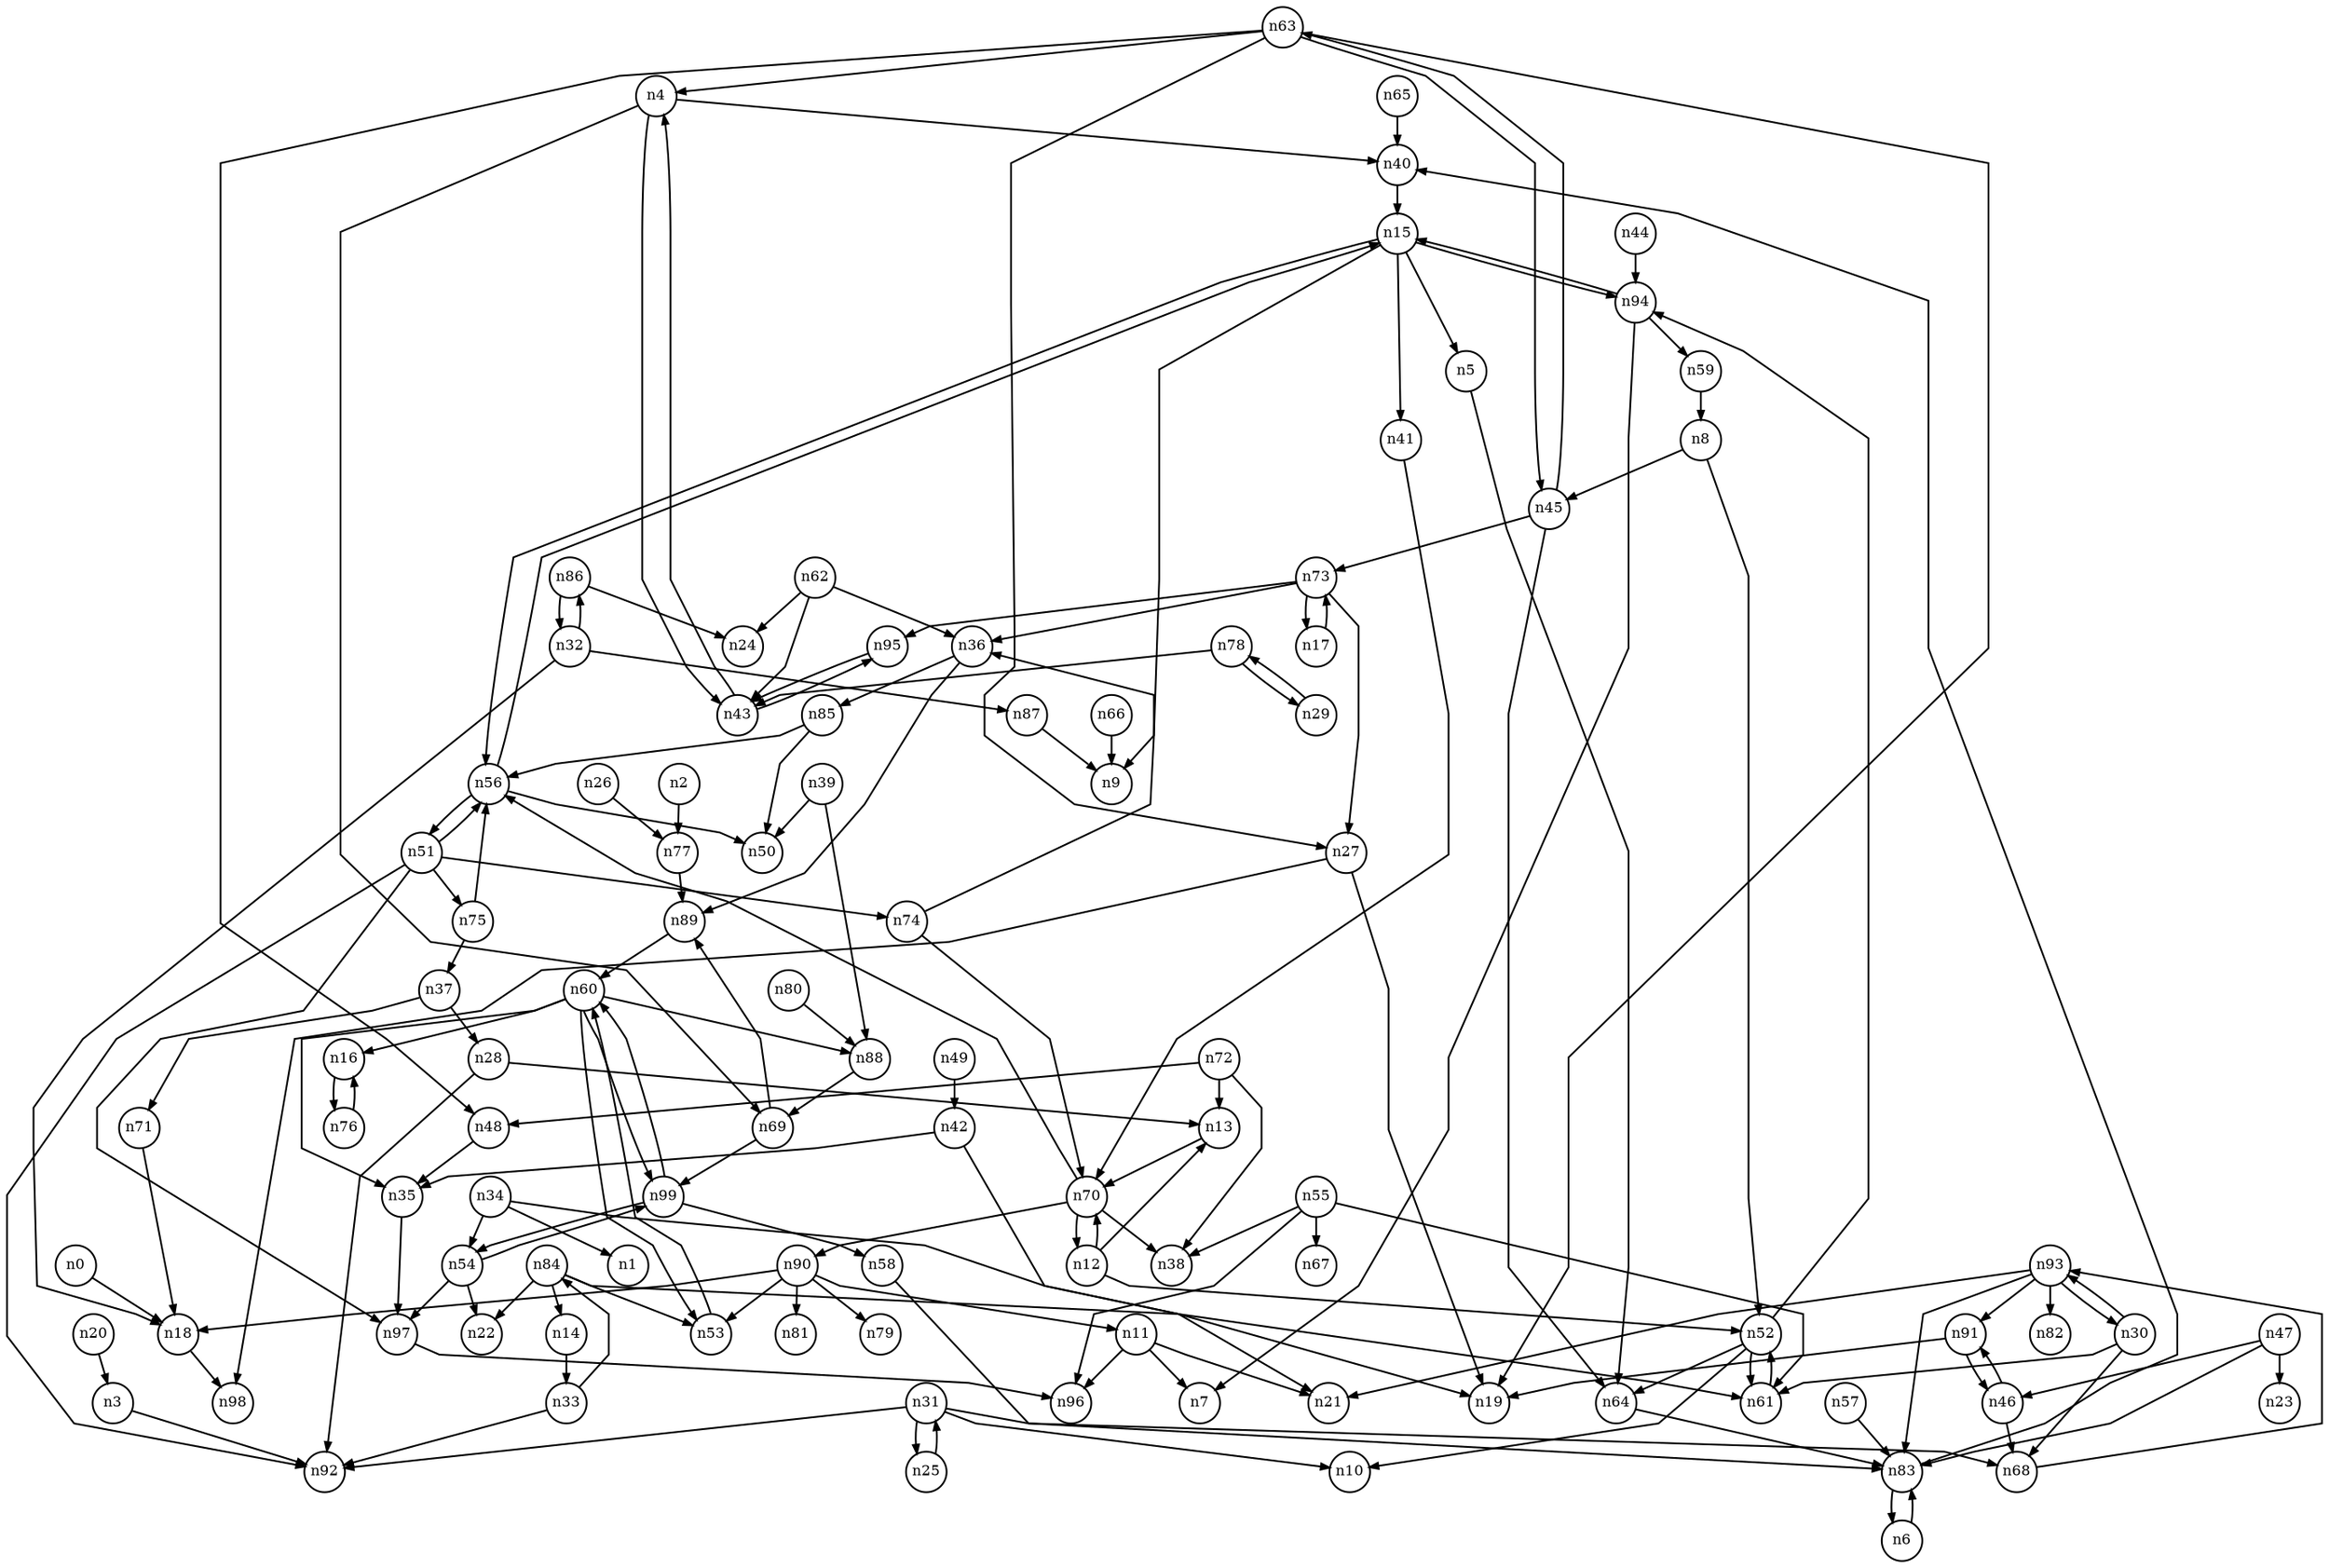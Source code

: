 digraph G{
splines=polyline;
ranksep=0.22;
nodesep=0.22;
nodesize=0.32;
fontsize=8
edge [arrowsize=0.5]
node [fontsize=8 shape=circle width=0.32 fixedsize=shape];

n18 -> n98
n0 -> n18
n77 -> n89
n2 -> n77
n3 -> n92
n40 -> n15
n4 -> n40
n4 -> n43
n4 -> n69
n43 -> n95
n43 -> n4
n69 -> n89
n69 -> n99
n64 -> n83
n5 -> n64
n45 -> n63
n45 -> n64
n45 -> n73
n8 -> n45
n8 -> n52
n52 -> n10
n52 -> n61
n52 -> n64
n52 -> n94
n11 -> n7
n11 -> n21
n11 -> n96
n13 -> n70
n12 -> n13
n12 -> n52
n12 -> n70
n33 -> n92
n33 -> n84
n14 -> n33
n15 -> n5
n15 -> n9
n15 -> n41
n15 -> n94
n15 -> n56
n41 -> n70
n94 -> n7
n94 -> n59
n94 -> n15
n20 -> n3
n26 -> n77
n27 -> n19
n27 -> n98
n28 -> n13
n28 -> n92
n61 -> n52
n30 -> n61
n30 -> n68
n30 -> n93
n68 -> n93
n93 -> n21
n93 -> n82
n93 -> n83
n93 -> n91
n93 -> n30
n31 -> n10
n31 -> n25
n31 -> n68
n31 -> n92
n25 -> n31
n32 -> n18
n32 -> n86
n32 -> n87
n86 -> n24
n86 -> n32
n87 -> n9
n34 -> n1
n34 -> n19
n34 -> n54
n54 -> n22
n54 -> n97
n54 -> n99
n97 -> n96
n35 -> n97
n89 -> n60
n36 -> n89
n36 -> n85
n37 -> n28
n37 -> n71
n71 -> n18
n39 -> n50
n39 -> n88
n88 -> n69
n42 -> n21
n42 -> n35
n95 -> n43
n44 -> n94
n63 -> n4
n63 -> n19
n63 -> n27
n63 -> n48
n63 -> n45
n73 -> n17
n73 -> n27
n73 -> n36
n73 -> n95
n46 -> n68
n46 -> n91
n47 -> n23
n47 -> n46
n47 -> n83
n83 -> n6
n83 -> n40
n48 -> n35
n49 -> n42
n74 -> n36
n74 -> n70
n51 -> n74
n51 -> n75
n51 -> n92
n51 -> n97
n51 -> n56
n75 -> n37
n75 -> n56
n55 -> n38
n55 -> n61
n55 -> n67
n55 -> n96
n56 -> n15
n56 -> n50
n56 -> n51
n57 -> n83
n58 -> n83
n16 -> n76
n60 -> n16
n60 -> n35
n60 -> n53
n60 -> n88
n60 -> n99
n53 -> n60
n62 -> n24
n62 -> n36
n62 -> n43
n65 -> n40
n66 -> n9
n70 -> n12
n70 -> n38
n70 -> n56
n70 -> n90
n90 -> n11
n90 -> n18
n90 -> n53
n90 -> n79
n90 -> n81
n72 -> n13
n72 -> n38
n72 -> n48
n17 -> n73
n76 -> n16
n29 -> n78
n78 -> n29
n78 -> n43
n80 -> n88
n6 -> n83
n84 -> n14
n84 -> n22
n84 -> n53
n84 -> n61
n85 -> n50
n85 -> n56
n91 -> n19
n91 -> n46
n59 -> n8
n99 -> n54
n99 -> n58
n99 -> n60
}

